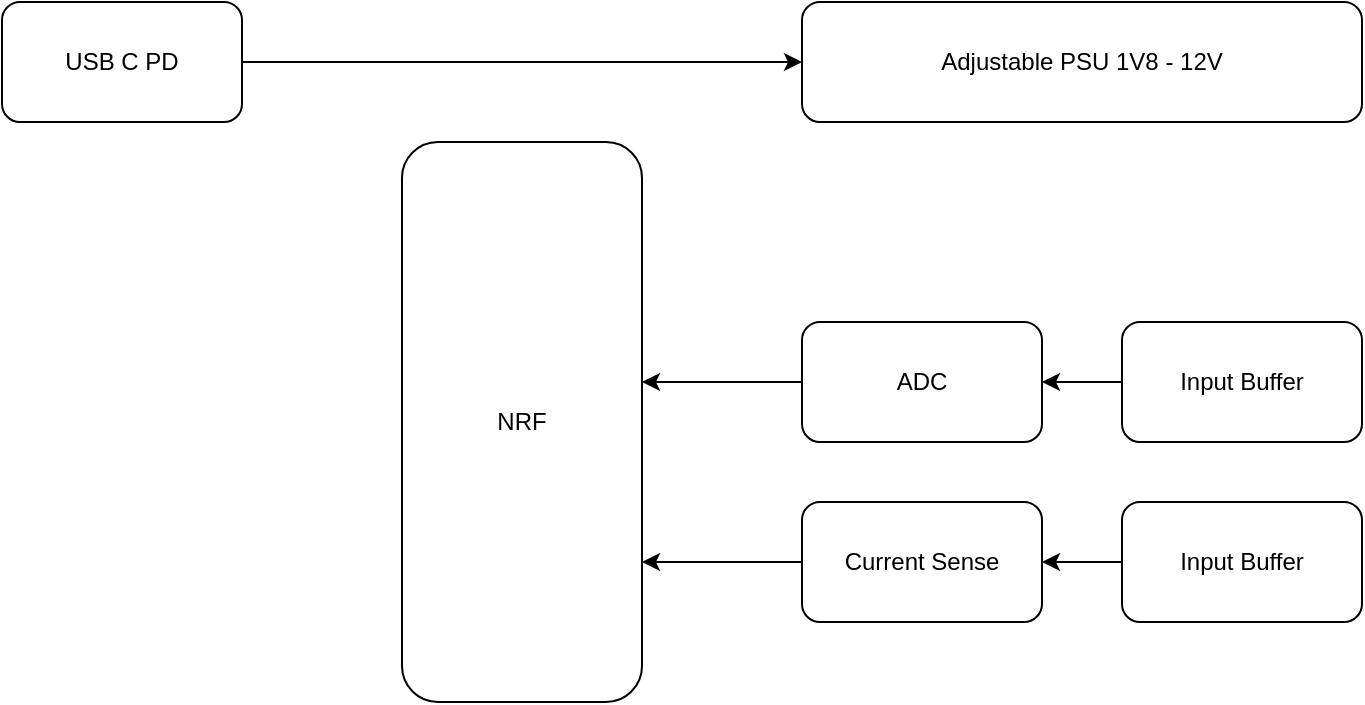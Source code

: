 <mxfile version="23.1.1" type="github">
  <diagram name="Page-1" id="Txj2-_UUIDkLUanixChO">
    <mxGraphModel dx="1002" dy="543" grid="1" gridSize="10" guides="1" tooltips="1" connect="1" arrows="1" fold="1" page="1" pageScale="1" pageWidth="850" pageHeight="1100" math="0" shadow="0">
      <root>
        <mxCell id="0" />
        <mxCell id="1" parent="0" />
        <mxCell id="qTQtSf9-8AtXLaWMBva1-1" style="edgeStyle=orthogonalEdgeStyle;rounded=0;orthogonalLoop=1;jettySize=auto;html=1;" edge="1" parent="1" source="qTQtSf9-8AtXLaWMBva1-2" target="qTQtSf9-8AtXLaWMBva1-11">
          <mxGeometry relative="1" as="geometry" />
        </mxCell>
        <mxCell id="qTQtSf9-8AtXLaWMBva1-2" value="USB C PD" style="rounded=1;whiteSpace=wrap;html=1;" vertex="1" parent="1">
          <mxGeometry x="60" y="240" width="120" height="60" as="geometry" />
        </mxCell>
        <mxCell id="qTQtSf9-8AtXLaWMBva1-3" value="NRF" style="rounded=1;whiteSpace=wrap;html=1;" vertex="1" parent="1">
          <mxGeometry x="260" y="310" width="120" height="280" as="geometry" />
        </mxCell>
        <mxCell id="qTQtSf9-8AtXLaWMBva1-4" value="" style="edgeStyle=orthogonalEdgeStyle;rounded=0;orthogonalLoop=1;jettySize=auto;html=1;" edge="1" parent="1" source="qTQtSf9-8AtXLaWMBva1-5" target="qTQtSf9-8AtXLaWMBva1-3">
          <mxGeometry relative="1" as="geometry">
            <Array as="points">
              <mxPoint x="400" y="430" />
              <mxPoint x="400" y="430" />
            </Array>
          </mxGeometry>
        </mxCell>
        <mxCell id="qTQtSf9-8AtXLaWMBva1-5" value="ADC" style="rounded=1;whiteSpace=wrap;html=1;" vertex="1" parent="1">
          <mxGeometry x="460" y="400" width="120" height="60" as="geometry" />
        </mxCell>
        <mxCell id="qTQtSf9-8AtXLaWMBva1-6" value="" style="edgeStyle=orthogonalEdgeStyle;rounded=0;orthogonalLoop=1;jettySize=auto;html=1;" edge="1" parent="1" source="qTQtSf9-8AtXLaWMBva1-7" target="qTQtSf9-8AtXLaWMBva1-5">
          <mxGeometry relative="1" as="geometry" />
        </mxCell>
        <mxCell id="qTQtSf9-8AtXLaWMBva1-7" value="Input Buffer" style="rounded=1;whiteSpace=wrap;html=1;" vertex="1" parent="1">
          <mxGeometry x="620" y="400" width="120" height="60" as="geometry" />
        </mxCell>
        <mxCell id="qTQtSf9-8AtXLaWMBva1-8" value="Current Sense" style="rounded=1;whiteSpace=wrap;html=1;" vertex="1" parent="1">
          <mxGeometry x="460" y="490" width="120" height="60" as="geometry" />
        </mxCell>
        <mxCell id="qTQtSf9-8AtXLaWMBva1-9" value="" style="edgeStyle=orthogonalEdgeStyle;rounded=0;orthogonalLoop=1;jettySize=auto;html=1;" edge="1" parent="1" source="qTQtSf9-8AtXLaWMBva1-10" target="qTQtSf9-8AtXLaWMBva1-8">
          <mxGeometry relative="1" as="geometry" />
        </mxCell>
        <mxCell id="qTQtSf9-8AtXLaWMBva1-10" value="Input Buffer" style="rounded=1;whiteSpace=wrap;html=1;" vertex="1" parent="1">
          <mxGeometry x="620" y="490" width="120" height="60" as="geometry" />
        </mxCell>
        <mxCell id="qTQtSf9-8AtXLaWMBva1-11" value="Adjustable PSU 1V8 - 12V" style="rounded=1;whiteSpace=wrap;html=1;" vertex="1" parent="1">
          <mxGeometry x="460" y="240" width="280" height="60" as="geometry" />
        </mxCell>
        <mxCell id="qTQtSf9-8AtXLaWMBva1-12" style="edgeStyle=orthogonalEdgeStyle;rounded=0;orthogonalLoop=1;jettySize=auto;html=1;entryX=1;entryY=0.75;entryDx=0;entryDy=0;" edge="1" parent="1" source="qTQtSf9-8AtXLaWMBva1-8" target="qTQtSf9-8AtXLaWMBva1-3">
          <mxGeometry relative="1" as="geometry">
            <Array as="points" />
          </mxGeometry>
        </mxCell>
      </root>
    </mxGraphModel>
  </diagram>
</mxfile>
